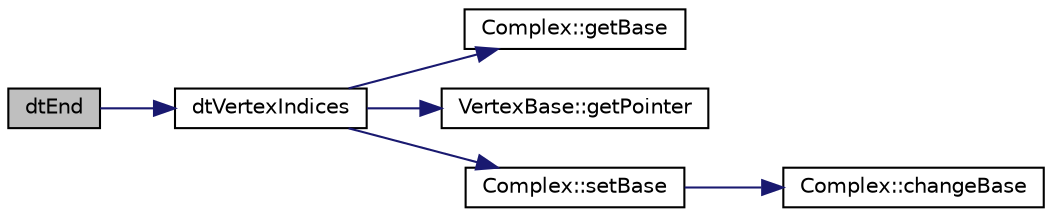 digraph "dtEnd"
{
  edge [fontname="Helvetica",fontsize="10",labelfontname="Helvetica",labelfontsize="10"];
  node [fontname="Helvetica",fontsize="10",shape=record];
  rankdir="LR";
  Node1 [label="dtEnd",height=0.2,width=0.4,color="black", fillcolor="grey75", style="filled", fontcolor="black"];
  Node1 -> Node2 [color="midnightblue",fontsize="10",style="solid",fontname="Helvetica"];
  Node2 [label="dtVertexIndices",height=0.2,width=0.4,color="black", fillcolor="white", style="filled",URL="$_c-api_8cpp.html#a81531cae5290300bd43adfdc29a56a45"];
  Node2 -> Node3 [color="midnightblue",fontsize="10",style="solid",fontname="Helvetica"];
  Node3 [label="Complex::getBase",height=0.2,width=0.4,color="black", fillcolor="white", style="filled",URL="$class_complex.html#aed5277aa50b1dc9b8a4457ab20001aba"];
  Node2 -> Node4 [color="midnightblue",fontsize="10",style="solid",fontname="Helvetica"];
  Node4 [label="VertexBase::getPointer",height=0.2,width=0.4,color="black", fillcolor="white", style="filled",URL="$class_vertex_base.html#a046a0a2982cd502d26db6a5e5bb064b2"];
  Node2 -> Node5 [color="midnightblue",fontsize="10",style="solid",fontname="Helvetica"];
  Node5 [label="Complex::setBase",height=0.2,width=0.4,color="black", fillcolor="white", style="filled",URL="$class_complex.html#a92b7dbce645bd373937a5fea17e1ddd9"];
  Node5 -> Node6 [color="midnightblue",fontsize="10",style="solid",fontname="Helvetica"];
  Node6 [label="Complex::changeBase",height=0.2,width=0.4,color="black", fillcolor="white", style="filled",URL="$class_complex.html#a5392e09aeb9f63bffdc3c2298baf94d4"];
}
